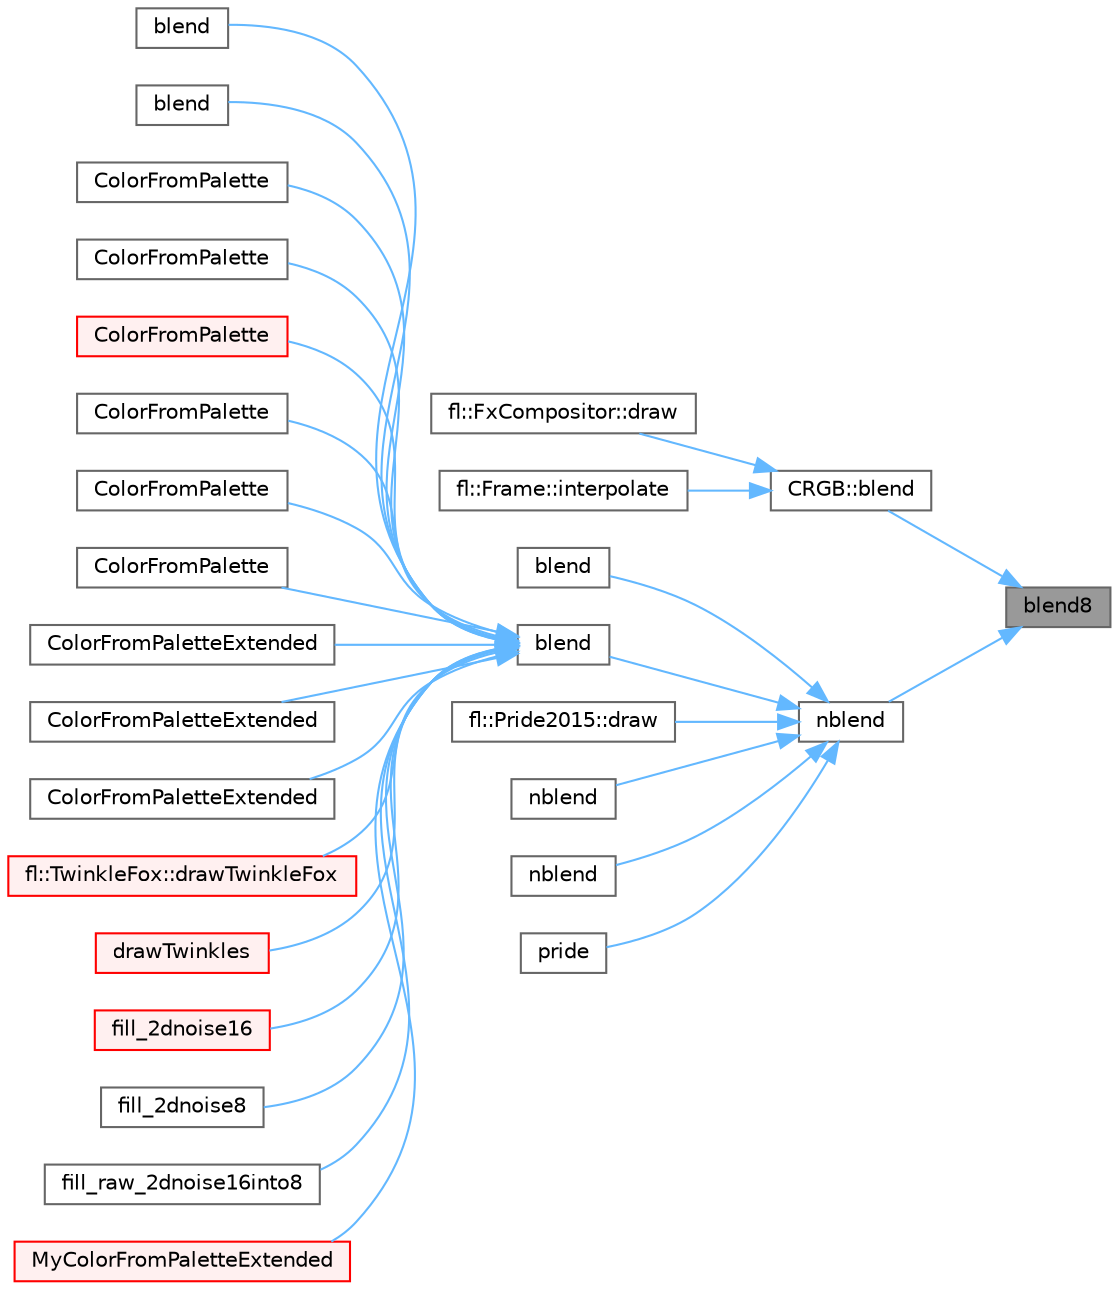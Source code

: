 digraph "blend8"
{
 // LATEX_PDF_SIZE
  bgcolor="transparent";
  edge [fontname=Helvetica,fontsize=10,labelfontname=Helvetica,labelfontsize=10];
  node [fontname=Helvetica,fontsize=10,shape=box,height=0.2,width=0.4];
  rankdir="RL";
  Node1 [id="Node000001",label="blend8",height=0.2,width=0.4,color="gray40", fillcolor="grey60", style="filled", fontcolor="black",tooltip="Blend a variable proportion (0-255) of one byte to another."];
  Node1 -> Node2 [id="edge1_Node000001_Node000002",dir="back",color="steelblue1",style="solid",tooltip=" "];
  Node2 [id="Node000002",label="CRGB::blend",height=0.2,width=0.4,color="grey40", fillcolor="white", style="filled",URL="$d7/d82/struct_c_r_g_b_a6348cb098a0b27f443bd1af290dafa94.html#a6348cb098a0b27f443bd1af290dafa94",tooltip=" "];
  Node2 -> Node3 [id="edge2_Node000002_Node000003",dir="back",color="steelblue1",style="solid",tooltip=" "];
  Node3 [id="Node000003",label="fl::FxCompositor::draw",height=0.2,width=0.4,color="grey40", fillcolor="white", style="filled",URL="$d7/df1/classfl_1_1_fx_compositor_aade5cf1a5c03eb71c39f8ed58c981e96.html#aade5cf1a5c03eb71c39f8ed58c981e96",tooltip=" "];
  Node2 -> Node4 [id="edge3_Node000002_Node000004",dir="back",color="steelblue1",style="solid",tooltip=" "];
  Node4 [id="Node000004",label="fl::Frame::interpolate",height=0.2,width=0.4,color="grey40", fillcolor="white", style="filled",URL="$d1/de0/classfl_1_1_frame_a18b6f7181804a0392e40796f46352115.html#a18b6f7181804a0392e40796f46352115",tooltip=" "];
  Node1 -> Node5 [id="edge4_Node000001_Node000005",dir="back",color="steelblue1",style="solid",tooltip=" "];
  Node5 [id="Node000005",label="nblend",height=0.2,width=0.4,color="grey40", fillcolor="white", style="filled",URL="$dc/db8/group___color_blends_ga325120664a9c9b41abceee65303b0c4e.html#ga325120664a9c9b41abceee65303b0c4e",tooltip="Destructively modifies one color, blending in a given fraction of an overlay color."];
  Node5 -> Node6 [id="edge5_Node000005_Node000006",dir="back",color="steelblue1",style="solid",tooltip=" "];
  Node6 [id="Node000006",label="blend",height=0.2,width=0.4,color="grey40", fillcolor="white", style="filled",URL="$dc/db8/group___color_blends_ga0d242048cc8978be5ea70a6c33402721.html#ga0d242048cc8978be5ea70a6c33402721",tooltip="Computes a new color blended some fraction of the way between two other colors."];
  Node5 -> Node7 [id="edge6_Node000005_Node000007",dir="back",color="steelblue1",style="solid",tooltip=" "];
  Node7 [id="Node000007",label="blend",height=0.2,width=0.4,color="grey40", fillcolor="white", style="filled",URL="$dc/db8/group___color_blends_ga4f06b4423f71f77346aaf5dabe7dd05c.html#ga4f06b4423f71f77346aaf5dabe7dd05c",tooltip="Computes a new color blended some fraction of the way between two other colors."];
  Node7 -> Node8 [id="edge7_Node000007_Node000008",dir="back",color="steelblue1",style="solid",tooltip=" "];
  Node8 [id="Node000008",label="blend",height=0.2,width=0.4,color="grey40", fillcolor="white", style="filled",URL="$dc/db8/group___color_blends_ga7b2413e9940cad26227c41d222aecd94.html#ga7b2413e9940cad26227c41d222aecd94",tooltip="Computes a new blended array of colors, each some fraction of the way between corresponding elements ..."];
  Node7 -> Node9 [id="edge8_Node000007_Node000009",dir="back",color="steelblue1",style="solid",tooltip=" "];
  Node9 [id="Node000009",label="blend",height=0.2,width=0.4,color="grey40", fillcolor="white", style="filled",URL="$dc/db8/group___color_blends_ga2d29cff459b964cc51fbfe94db78f931.html#ga2d29cff459b964cc51fbfe94db78f931",tooltip="Computes a new blended array of colors, each some fraction of the way between corresponding elements ..."];
  Node7 -> Node10 [id="edge9_Node000007_Node000010",dir="back",color="steelblue1",style="solid",tooltip=" "];
  Node10 [id="Node000010",label="ColorFromPalette",height=0.2,width=0.4,color="grey40", fillcolor="white", style="filled",URL="$d2/d73/group___palette_colors_gafdfc20fbf9b8e4b71e010a654ec27891.html#gafdfc20fbf9b8e4b71e010a654ec27891",tooltip="Get a color from a palette."];
  Node7 -> Node11 [id="edge10_Node000007_Node000011",dir="back",color="steelblue1",style="solid",tooltip=" "];
  Node11 [id="Node000011",label="ColorFromPalette",height=0.2,width=0.4,color="grey40", fillcolor="white", style="filled",URL="$d2/d73/group___palette_colors_ga1684ed7eb860c68a915d03e94250e58a.html#ga1684ed7eb860c68a915d03e94250e58a",tooltip="Get a color from a palette."];
  Node7 -> Node12 [id="edge11_Node000007_Node000012",dir="back",color="steelblue1",style="solid",tooltip=" "];
  Node12 [id="Node000012",label="ColorFromPalette",height=0.2,width=0.4,color="red", fillcolor="#FFF0F0", style="filled",URL="$d2/d73/group___palette_colors_gac46e65aff3dd6519b33e27f0998f17cd.html#gac46e65aff3dd6519b33e27f0998f17cd",tooltip="Get a color from a palette."];
  Node7 -> Node52 [id="edge12_Node000007_Node000052",dir="back",color="steelblue1",style="solid",tooltip=" "];
  Node52 [id="Node000052",label="ColorFromPalette",height=0.2,width=0.4,color="grey40", fillcolor="white", style="filled",URL="$d2/d73/group___palette_colors_gae5e137a13a4b6145fe40007328d398f4.html#gae5e137a13a4b6145fe40007328d398f4",tooltip="Get a color from a palette."];
  Node7 -> Node53 [id="edge13_Node000007_Node000053",dir="back",color="steelblue1",style="solid",tooltip=" "];
  Node53 [id="Node000053",label="ColorFromPalette",height=0.2,width=0.4,color="grey40", fillcolor="white", style="filled",URL="$d2/d73/group___palette_colors_ga0a1bd774cd65ee7b85a20c11212bbd95.html#ga0a1bd774cd65ee7b85a20c11212bbd95",tooltip="Get a color from a palette."];
  Node7 -> Node54 [id="edge14_Node000007_Node000054",dir="back",color="steelblue1",style="solid",tooltip=" "];
  Node54 [id="Node000054",label="ColorFromPalette",height=0.2,width=0.4,color="grey40", fillcolor="white", style="filled",URL="$d2/d73/group___palette_colors_gaea6bd3ab3ec62d88e2dcc7ab2486dcd4.html#gaea6bd3ab3ec62d88e2dcc7ab2486dcd4",tooltip="Get a color from a palette."];
  Node7 -> Node55 [id="edge15_Node000007_Node000055",dir="back",color="steelblue1",style="solid",tooltip=" "];
  Node55 [id="Node000055",label="ColorFromPaletteExtended",height=0.2,width=0.4,color="grey40", fillcolor="white", style="filled",URL="$d2/d73/group___palette_colors_ga61f55da5eb81ddc50f7855b26fb0d69b.html#ga61f55da5eb81ddc50f7855b26fb0d69b",tooltip="Same as ColorFromPalette, but with uint16_t index to give greater precision."];
  Node7 -> Node56 [id="edge16_Node000007_Node000056",dir="back",color="steelblue1",style="solid",tooltip=" "];
  Node56 [id="Node000056",label="ColorFromPaletteExtended",height=0.2,width=0.4,color="grey40", fillcolor="white", style="filled",URL="$d2/d73/group___palette_colors_ga681c8340a30e692e7bbfec5a104cc80f.html#ga681c8340a30e692e7bbfec5a104cc80f",tooltip=" "];
  Node7 -> Node57 [id="edge17_Node000007_Node000057",dir="back",color="steelblue1",style="solid",tooltip=" "];
  Node57 [id="Node000057",label="ColorFromPaletteExtended",height=0.2,width=0.4,color="grey40", fillcolor="white", style="filled",URL="$d2/d73/group___palette_colors_ga59c2f3e8a12b9eef789c37ae4d5f0182.html#ga59c2f3e8a12b9eef789c37ae4d5f0182",tooltip="Same as ColorFromPalette, but higher precision."];
  Node7 -> Node21 [id="edge18_Node000007_Node000021",dir="back",color="steelblue1",style="solid",tooltip=" "];
  Node21 [id="Node000021",label="fl::TwinkleFox::drawTwinkleFox",height=0.2,width=0.4,color="red", fillcolor="#FFF0F0", style="filled",URL="$de/db5/classfl_1_1_twinkle_fox_a67375829d0da55e17d3f74ac9817914d.html#a67375829d0da55e17d3f74ac9817914d",tooltip=" "];
  Node7 -> Node18 [id="edge19_Node000007_Node000018",dir="back",color="steelblue1",style="solid",tooltip=" "];
  Node18 [id="Node000018",label="drawTwinkles",height=0.2,width=0.4,color="red", fillcolor="#FFF0F0", style="filled",URL="$d4/dd0/_twinkle_fox_8ino_a6d0a3407d4b43c23c7bdd4aac9fc76fd.html#a6d0a3407d4b43c23c7bdd4aac9fc76fd",tooltip=" "];
  Node7 -> Node58 [id="edge20_Node000007_Node000058",dir="back",color="steelblue1",style="solid",tooltip=" "];
  Node58 [id="Node000058",label="fill_2dnoise16",height=0.2,width=0.4,color="red", fillcolor="#FFF0F0", style="filled",URL="$de/da4/group___noise_fill_ga714a0f305e385a60d81a40d1f98b53fc.html#ga714a0f305e385a60d81a40d1f98b53fc",tooltip="Fill an LED matrix with random colors, using 16-bit noise."];
  Node7 -> Node60 [id="edge21_Node000007_Node000060",dir="back",color="steelblue1",style="solid",tooltip=" "];
  Node60 [id="Node000060",label="fill_2dnoise8",height=0.2,width=0.4,color="grey40", fillcolor="white", style="filled",URL="$de/da4/group___noise_fill_ga6fcc17e60eac4b9dbb620f7e354177f1.html#ga6fcc17e60eac4b9dbb620f7e354177f1",tooltip="Fill an LED matrix with random colors, using 8-bit noise."];
  Node7 -> Node61 [id="edge22_Node000007_Node000061",dir="back",color="steelblue1",style="solid",tooltip=" "];
  Node61 [id="Node000061",label="fill_raw_2dnoise16into8",height=0.2,width=0.4,color="grey40", fillcolor="white", style="filled",URL="$de/da4/group___noise_fill_ga497fef3729e4bde5d8bd7d5c7ba2636f.html#ga497fef3729e4bde5d8bd7d5c7ba2636f",tooltip="Fill a 2D 8-bit buffer with noise, using inoise16()"];
  Node7 -> Node62 [id="edge23_Node000007_Node000062",dir="back",color="steelblue1",style="solid",tooltip=" "];
  Node62 [id="Node000062",label="MyColorFromPaletteExtended",height=0.2,width=0.4,color="red", fillcolor="#FFF0F0", style="filled",URL="$dd/d61/_fx_water_8ino_aa04e7c98cb0803818832555bf128fb57.html#aa04e7c98cb0803818832555bf128fb57",tooltip=" "];
  Node5 -> Node64 [id="edge24_Node000005_Node000064",dir="back",color="steelblue1",style="solid",tooltip=" "];
  Node64 [id="Node000064",label="fl::Pride2015::draw",height=0.2,width=0.4,color="grey40", fillcolor="white", style="filled",URL="$df/d11/classfl_1_1_pride2015_a331b131b082d622bbd9208bf05308d0d.html#a331b131b082d622bbd9208bf05308d0d",tooltip=" "];
  Node5 -> Node65 [id="edge25_Node000005_Node000065",dir="back",color="steelblue1",style="solid",tooltip=" "];
  Node65 [id="Node000065",label="nblend",height=0.2,width=0.4,color="grey40", fillcolor="white", style="filled",URL="$dc/db8/group___color_blends_ga2885fdebac696423812b10db0f45cb70.html#ga2885fdebac696423812b10db0f45cb70",tooltip="Destructively blends a given fraction of a color array into an existing color array."];
  Node5 -> Node66 [id="edge26_Node000005_Node000066",dir="back",color="steelblue1",style="solid",tooltip=" "];
  Node66 [id="Node000066",label="nblend",height=0.2,width=0.4,color="grey40", fillcolor="white", style="filled",URL="$dc/db8/group___color_blends_ga930e843c33436435516637e3fc701a28.html#ga930e843c33436435516637e3fc701a28",tooltip="Destructively blends a given fraction of a color array into an existing color array."];
  Node5 -> Node67 [id="edge27_Node000005_Node000067",dir="back",color="steelblue1",style="solid",tooltip=" "];
  Node67 [id="Node000067",label="pride",height=0.2,width=0.4,color="grey40", fillcolor="white", style="filled",URL="$d0/dce/_pride2015_8ino_a6e24bc1de16730062b4d4be6ad4f8e3b.html#a6e24bc1de16730062b4d4be6ad4f8e3b",tooltip=" "];
}
